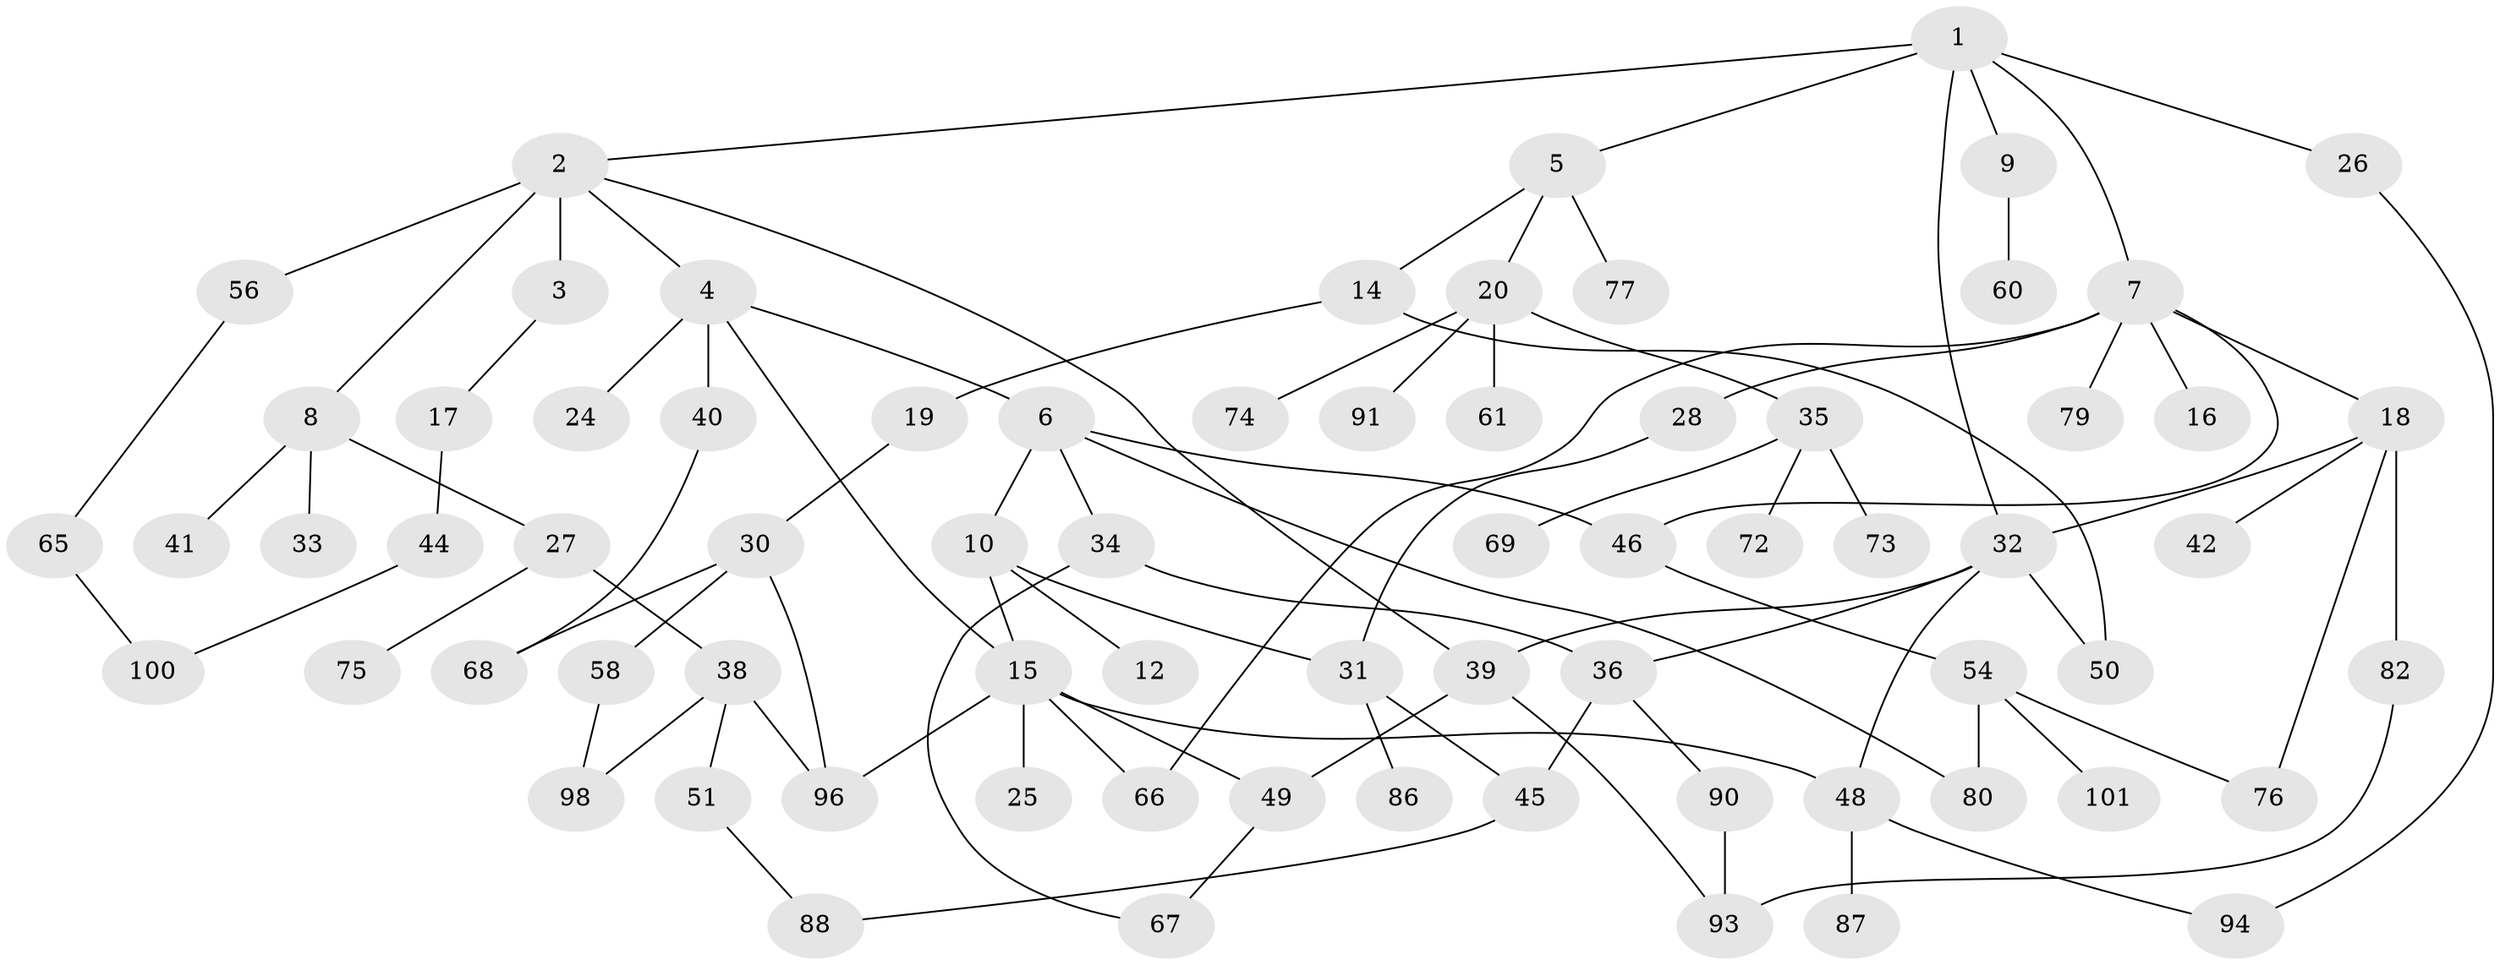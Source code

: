 // original degree distribution, {7: 0.028846153846153848, 3: 0.18269230769230768, 5: 0.04807692307692308, 6: 0.019230769230769232, 4: 0.07692307692307693, 2: 0.38461538461538464, 1: 0.25961538461538464}
// Generated by graph-tools (version 1.1) at 2025/10/02/27/25 16:10:52]
// undirected, 72 vertices, 94 edges
graph export_dot {
graph [start="1"]
  node [color=gray90,style=filled];
  1 [super="+13"];
  2 [super="+47"];
  3 [super="+11"];
  4;
  5 [super="+21"];
  6 [super="+23"];
  7 [super="+71"];
  8;
  9;
  10;
  12 [super="+37"];
  14;
  15 [super="+102"];
  16;
  17;
  18 [super="+22"];
  19;
  20 [super="+29"];
  24;
  25;
  26;
  27 [super="+92"];
  28 [super="+70"];
  30 [super="+62"];
  31 [super="+59"];
  32 [super="+63"];
  33;
  34 [super="+53"];
  35 [super="+97"];
  36 [super="+43"];
  38;
  39 [super="+57"];
  40;
  41;
  42;
  44;
  45;
  46;
  48 [super="+52"];
  49 [super="+84"];
  50;
  51 [super="+64"];
  54 [super="+55"];
  56 [super="+103"];
  58;
  60 [super="+81"];
  61 [super="+78"];
  65 [super="+95"];
  66 [super="+85"];
  67;
  68;
  69;
  72;
  73 [super="+104"];
  74 [super="+89"];
  75;
  76;
  77;
  79;
  80;
  82 [super="+83"];
  86;
  87;
  88;
  90;
  91;
  93;
  94;
  96;
  98 [super="+99"];
  100;
  101;
  1 -- 2;
  1 -- 5;
  1 -- 7;
  1 -- 9;
  1 -- 26;
  1 -- 32;
  2 -- 3 [weight=2];
  2 -- 4;
  2 -- 8;
  2 -- 56;
  2 -- 39;
  3 -- 17;
  4 -- 6;
  4 -- 24;
  4 -- 40;
  4 -- 15;
  5 -- 14;
  5 -- 20;
  5 -- 77;
  6 -- 10;
  6 -- 34;
  6 -- 80;
  6 -- 46;
  7 -- 16;
  7 -- 18;
  7 -- 28;
  7 -- 46;
  7 -- 66;
  7 -- 79;
  8 -- 27;
  8 -- 33;
  8 -- 41;
  9 -- 60;
  10 -- 12;
  10 -- 15;
  10 -- 31;
  14 -- 19;
  14 -- 50;
  15 -- 25;
  15 -- 48;
  15 -- 49;
  15 -- 66;
  15 -- 96;
  17 -- 44;
  18 -- 76;
  18 -- 32;
  18 -- 42;
  18 -- 82;
  19 -- 30;
  20 -- 91;
  20 -- 74;
  20 -- 35;
  20 -- 61;
  26 -- 94;
  27 -- 38;
  27 -- 75;
  28 -- 31;
  30 -- 58;
  30 -- 68;
  30 -- 96;
  31 -- 86;
  31 -- 45;
  32 -- 36;
  32 -- 39;
  32 -- 50;
  32 -- 48;
  34 -- 67;
  34 -- 36;
  35 -- 69;
  35 -- 72;
  35 -- 73;
  36 -- 90;
  36 -- 45;
  38 -- 51;
  38 -- 98;
  38 -- 96;
  39 -- 93;
  39 -- 49;
  40 -- 68;
  44 -- 100;
  45 -- 88;
  46 -- 54;
  48 -- 87;
  48 -- 94;
  49 -- 67;
  51 -- 88;
  54 -- 80;
  54 -- 76;
  54 -- 101;
  56 -- 65;
  58 -- 98;
  65 -- 100;
  82 -- 93;
  90 -- 93;
}
